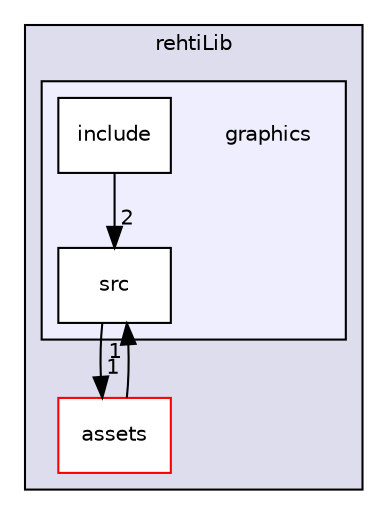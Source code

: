 digraph "graphics" {
  compound=true
  node [ fontsize="10", fontname="Helvetica"];
  edge [ labelfontsize="10", labelfontname="Helvetica"];
  subgraph clusterdir_7fa43ed9e3a99b48e16a111b5b91381b {
    graph [ bgcolor="#ddddee", pencolor="black", label="rehtiLib" fontname="Helvetica", fontsize="10", URL="dir_7fa43ed9e3a99b48e16a111b5b91381b.html"]
  dir_c06811b8199beb4c697950829a4c58ec [shape=box label="assets" fillcolor="white" style="filled" color="red" URL="dir_c06811b8199beb4c697950829a4c58ec.html"];
  subgraph clusterdir_5311ac799357c12e8d6677b53f5ac4d2 {
    graph [ bgcolor="#eeeeff", pencolor="black", label="" URL="dir_5311ac799357c12e8d6677b53f5ac4d2.html"];
    dir_5311ac799357c12e8d6677b53f5ac4d2 [shape=plaintext label="graphics"];
  dir_4c3796be9a6dd4b68c9d3b345031b93c [shape=box label="include" fillcolor="white" style="filled" URL="dir_4c3796be9a6dd4b68c9d3b345031b93c.html"];
  dir_a50fc75d498db89b7a66709c73938028 [shape=box label="src" fillcolor="white" style="filled" URL="dir_a50fc75d498db89b7a66709c73938028.html"];
  }
  }
  dir_a50fc75d498db89b7a66709c73938028->dir_c06811b8199beb4c697950829a4c58ec [headlabel="1", labeldistance=1.5 headhref="dir_000002_000007.html"];
  dir_c06811b8199beb4c697950829a4c58ec->dir_a50fc75d498db89b7a66709c73938028 [headlabel="1", labeldistance=1.5 headhref="dir_000007_000002.html"];
  dir_4c3796be9a6dd4b68c9d3b345031b93c->dir_a50fc75d498db89b7a66709c73938028 [headlabel="2", labeldistance=1.5 headhref="dir_000018_000002.html"];
}
